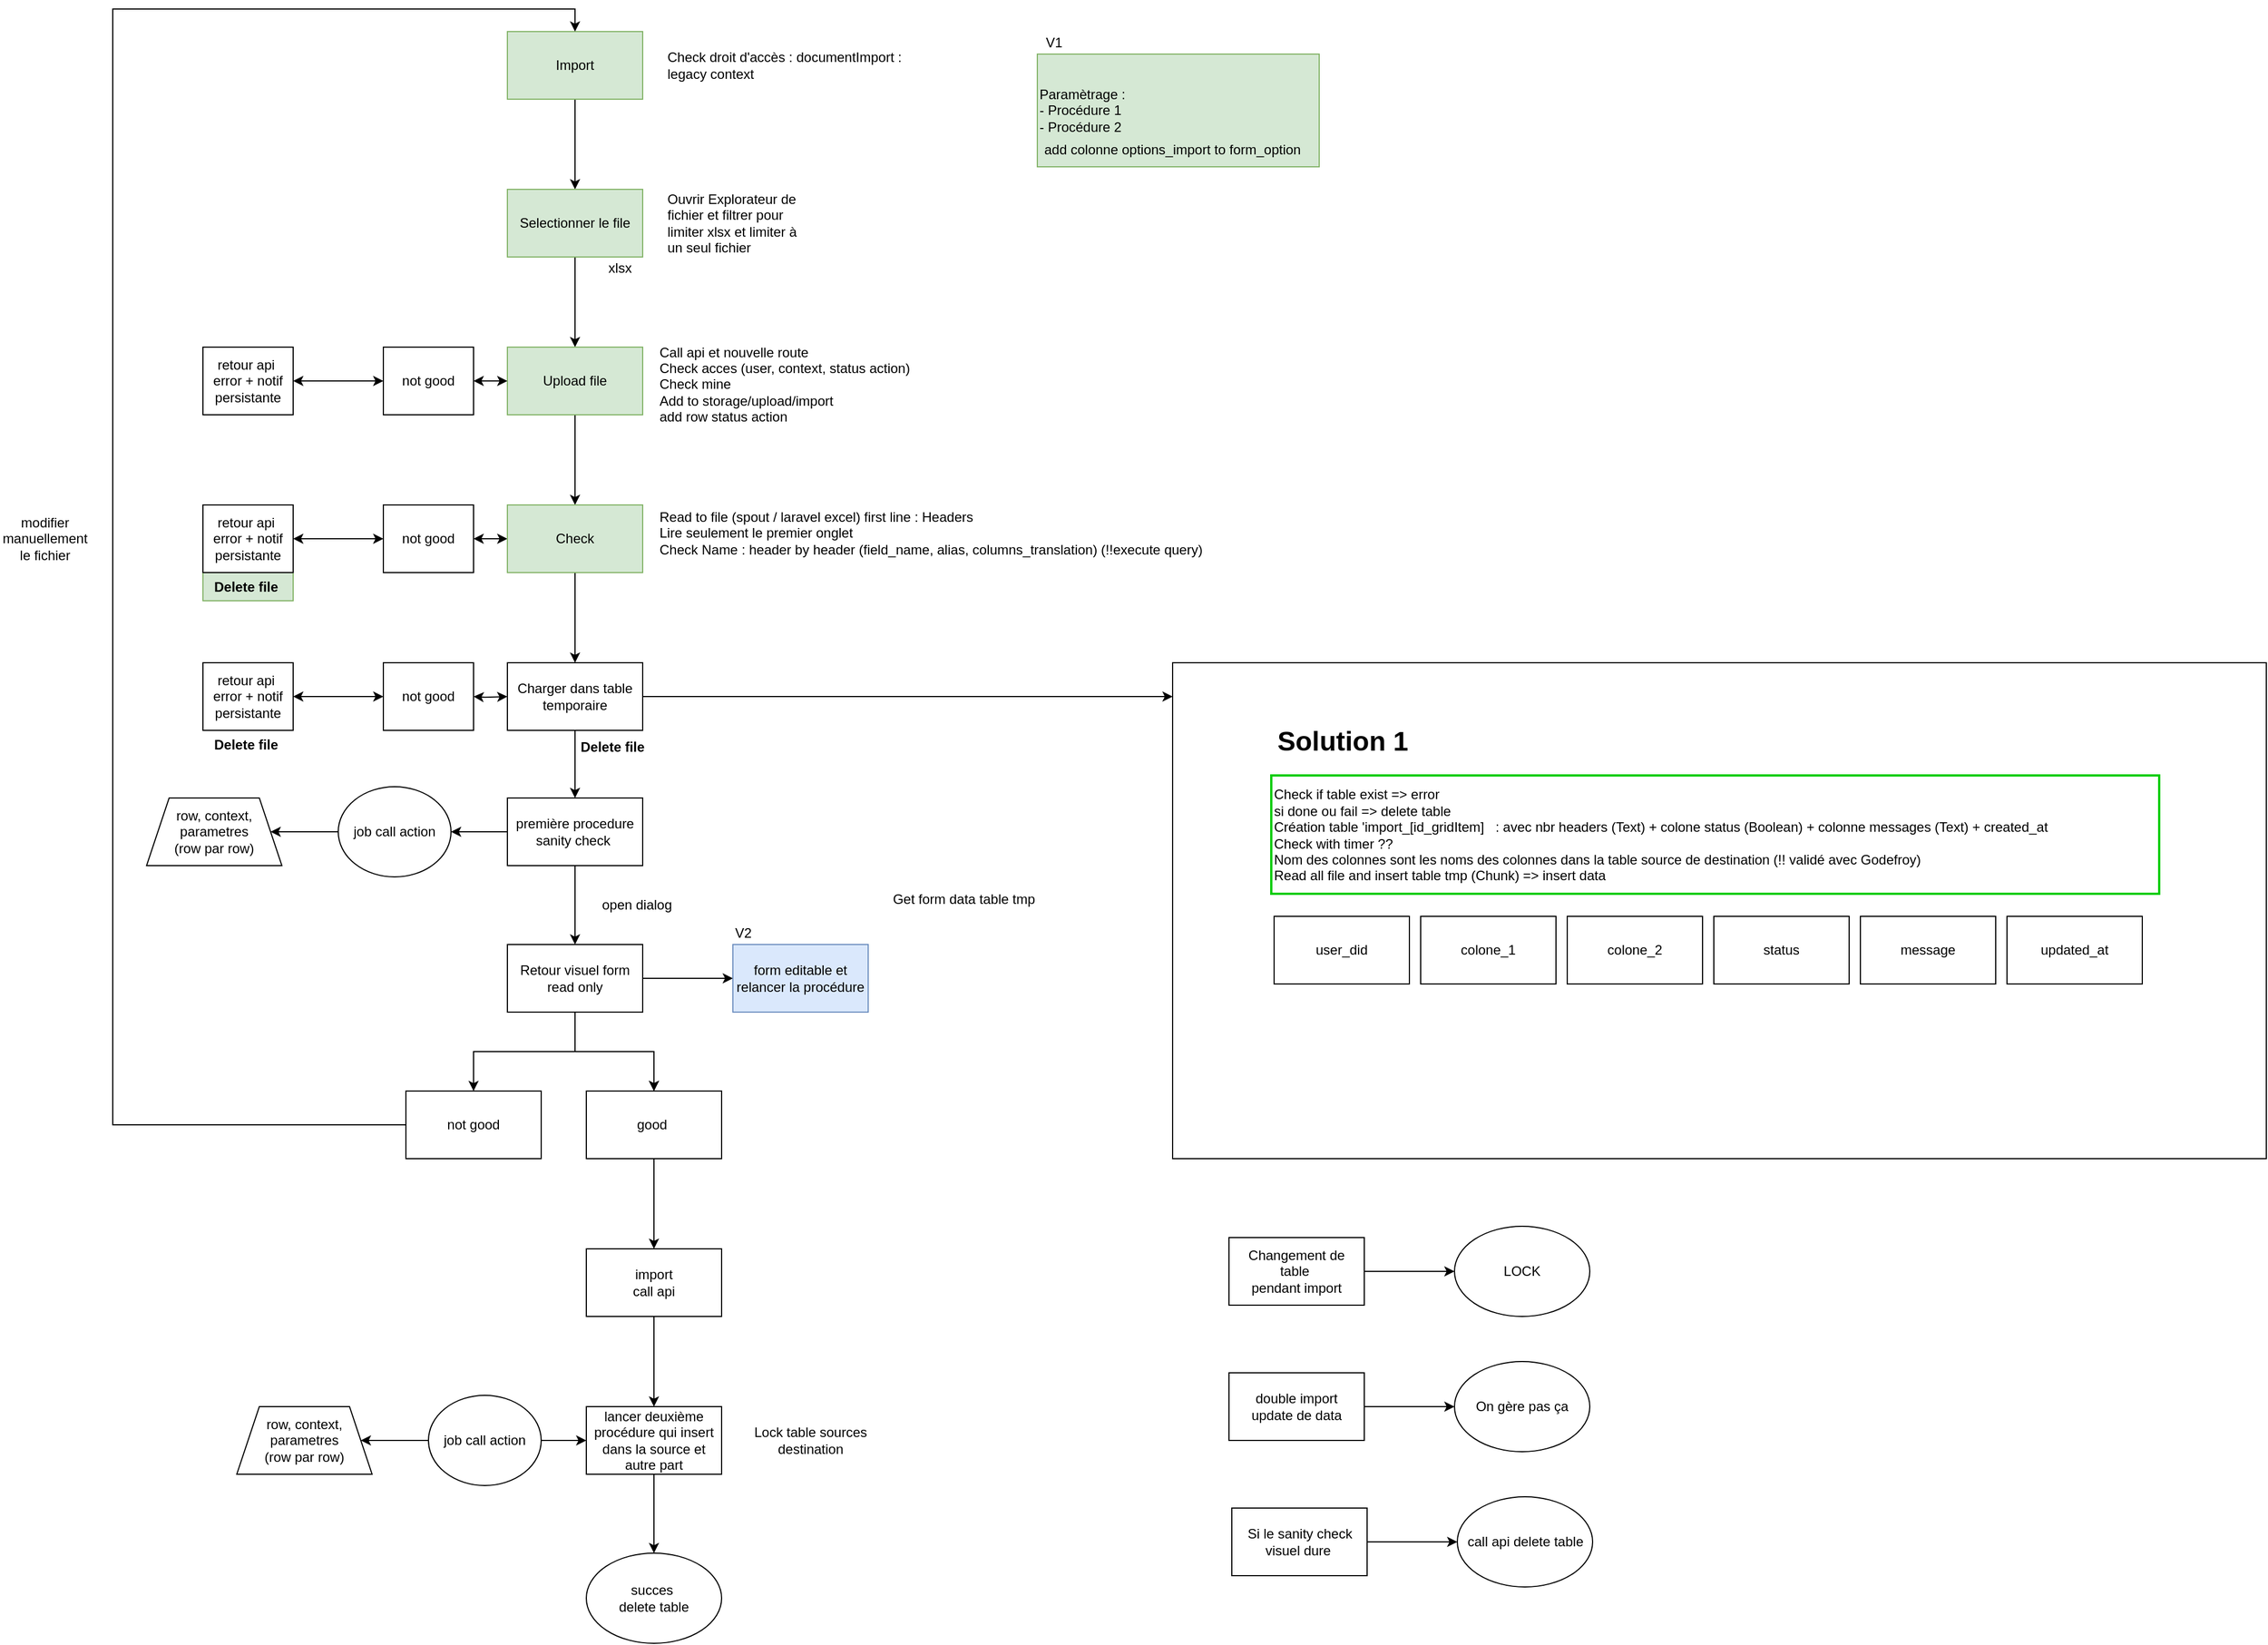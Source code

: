 <mxfile version="13.9.8" type="device"><diagram id="N0KoF6HZlicYBlE9Eigu" name="Page-1"><mxGraphModel dx="9427" dy="4827" grid="1" gridSize="10" guides="1" tooltips="1" connect="1" arrows="1" fold="1" page="1" pageScale="1" pageWidth="827" pageHeight="1169" math="0" shadow="0"><root><mxCell id="0"/><mxCell id="1" parent="0"/><mxCell id="zLTjVX5mDHwJ2CalbtYZ-3" value="" style="rounded=0;whiteSpace=wrap;html=1;" parent="1" vertex="1"><mxGeometry x="680" y="620" width="970" height="440" as="geometry"/></mxCell><mxCell id="3mCzi893EScpoDYApCpZ-3" value="" style="edgeStyle=orthogonalEdgeStyle;rounded=0;orthogonalLoop=1;jettySize=auto;html=1;" parent="1" source="3mCzi893EScpoDYApCpZ-1" target="3mCzi893EScpoDYApCpZ-2" edge="1"><mxGeometry relative="1" as="geometry"/></mxCell><mxCell id="3mCzi893EScpoDYApCpZ-1" value="Import" style="rounded=0;whiteSpace=wrap;html=1;fillColor=#d5e8d4;strokeColor=#82b366;" parent="1" vertex="1"><mxGeometry x="90" y="60" width="120" height="60" as="geometry"/></mxCell><mxCell id="3mCzi893EScpoDYApCpZ-5" value="" style="edgeStyle=orthogonalEdgeStyle;rounded=0;orthogonalLoop=1;jettySize=auto;html=1;" parent="1" source="3mCzi893EScpoDYApCpZ-2" target="3mCzi893EScpoDYApCpZ-4" edge="1"><mxGeometry relative="1" as="geometry"/></mxCell><mxCell id="3mCzi893EScpoDYApCpZ-2" value="Selectionner le file" style="rounded=0;whiteSpace=wrap;html=1;fillColor=#d5e8d4;strokeColor=#82b366;" parent="1" vertex="1"><mxGeometry x="90" y="200" width="120" height="60" as="geometry"/></mxCell><mxCell id="3mCzi893EScpoDYApCpZ-7" value="" style="edgeStyle=orthogonalEdgeStyle;rounded=0;orthogonalLoop=1;jettySize=auto;html=1;" parent="1" source="3mCzi893EScpoDYApCpZ-4" target="3mCzi893EScpoDYApCpZ-6" edge="1"><mxGeometry relative="1" as="geometry"/></mxCell><mxCell id="3mCzi893EScpoDYApCpZ-4" value="Upload file" style="rounded=0;whiteSpace=wrap;html=1;fillColor=#d5e8d4;strokeColor=#82b366;" parent="1" vertex="1"><mxGeometry x="90" y="340" width="120" height="60" as="geometry"/></mxCell><mxCell id="3mCzi893EScpoDYApCpZ-9" value="" style="edgeStyle=orthogonalEdgeStyle;rounded=0;orthogonalLoop=1;jettySize=auto;html=1;" parent="1" source="3mCzi893EScpoDYApCpZ-6" target="3mCzi893EScpoDYApCpZ-8" edge="1"><mxGeometry relative="1" as="geometry"/></mxCell><mxCell id="3mCzi893EScpoDYApCpZ-53" value="" style="edgeStyle=orthogonalEdgeStyle;rounded=0;orthogonalLoop=1;jettySize=auto;html=1;startArrow=classic;startFill=1;" parent="1" source="3mCzi893EScpoDYApCpZ-6" target="3mCzi893EScpoDYApCpZ-52" edge="1"><mxGeometry relative="1" as="geometry"/></mxCell><mxCell id="3mCzi893EScpoDYApCpZ-6" value="Check" style="rounded=0;whiteSpace=wrap;html=1;fillColor=#d5e8d4;strokeColor=#82b366;" parent="1" vertex="1"><mxGeometry x="90" y="480" width="120" height="60" as="geometry"/></mxCell><mxCell id="3mCzi893EScpoDYApCpZ-11" value="" style="edgeStyle=orthogonalEdgeStyle;rounded=0;orthogonalLoop=1;jettySize=auto;html=1;" parent="1" source="3mCzi893EScpoDYApCpZ-34" target="3mCzi893EScpoDYApCpZ-10" edge="1"><mxGeometry relative="1" as="geometry"/></mxCell><mxCell id="zLTjVX5mDHwJ2CalbtYZ-4" style="edgeStyle=orthogonalEdgeStyle;rounded=0;orthogonalLoop=1;jettySize=auto;html=1;" parent="1" source="3mCzi893EScpoDYApCpZ-8" edge="1"><mxGeometry relative="1" as="geometry"><mxPoint x="680" y="650" as="targetPoint"/><Array as="points"><mxPoint x="680" y="650"/></Array></mxGeometry></mxCell><mxCell id="3mCzi893EScpoDYApCpZ-8" value="Charger dans table temporaire" style="rounded=0;whiteSpace=wrap;html=1;" parent="1" vertex="1"><mxGeometry x="90" y="620" width="120" height="60" as="geometry"/></mxCell><mxCell id="3mCzi893EScpoDYApCpZ-13" value="" style="edgeStyle=orthogonalEdgeStyle;rounded=0;orthogonalLoop=1;jettySize=auto;html=1;" parent="1" source="3mCzi893EScpoDYApCpZ-10" target="3mCzi893EScpoDYApCpZ-12" edge="1"><mxGeometry relative="1" as="geometry"/></mxCell><mxCell id="3mCzi893EScpoDYApCpZ-15" value="" style="edgeStyle=orthogonalEdgeStyle;rounded=0;orthogonalLoop=1;jettySize=auto;html=1;" parent="1" source="3mCzi893EScpoDYApCpZ-10" target="3mCzi893EScpoDYApCpZ-14" edge="1"><mxGeometry relative="1" as="geometry"/></mxCell><mxCell id="3mCzi893EScpoDYApCpZ-18" value="" style="edgeStyle=orthogonalEdgeStyle;rounded=0;orthogonalLoop=1;jettySize=auto;html=1;" parent="1" source="3mCzi893EScpoDYApCpZ-10" target="3mCzi893EScpoDYApCpZ-12" edge="1"><mxGeometry relative="1" as="geometry"/></mxCell><mxCell id="3mCzi893EScpoDYApCpZ-20" value="" style="edgeStyle=orthogonalEdgeStyle;rounded=0;orthogonalLoop=1;jettySize=auto;html=1;" parent="1" source="3mCzi893EScpoDYApCpZ-10" target="3mCzi893EScpoDYApCpZ-19" edge="1"><mxGeometry relative="1" as="geometry"/></mxCell><mxCell id="3mCzi893EScpoDYApCpZ-10" value="Retour visuel form read only" style="rounded=0;whiteSpace=wrap;html=1;" parent="1" vertex="1"><mxGeometry x="90" y="870" width="120" height="60" as="geometry"/></mxCell><mxCell id="3mCzi893EScpoDYApCpZ-17" value="" style="edgeStyle=orthogonalEdgeStyle;rounded=0;orthogonalLoop=1;jettySize=auto;html=1;" parent="1" source="3mCzi893EScpoDYApCpZ-12" target="3mCzi893EScpoDYApCpZ-16" edge="1"><mxGeometry relative="1" as="geometry"/></mxCell><mxCell id="3mCzi893EScpoDYApCpZ-12" value="good&amp;nbsp;" style="rounded=0;whiteSpace=wrap;html=1;" parent="1" vertex="1"><mxGeometry x="160" y="1000" width="120" height="60" as="geometry"/></mxCell><mxCell id="3mCzi893EScpoDYApCpZ-14" value="form editable et relancer la procédure" style="rounded=0;whiteSpace=wrap;html=1;fillColor=#dae8fc;strokeColor=#6c8ebf;" parent="1" vertex="1"><mxGeometry x="290" y="870" width="120" height="60" as="geometry"/></mxCell><mxCell id="3mCzi893EScpoDYApCpZ-23" value="" style="edgeStyle=orthogonalEdgeStyle;rounded=0;orthogonalLoop=1;jettySize=auto;html=1;" parent="1" source="3mCzi893EScpoDYApCpZ-16" target="3mCzi893EScpoDYApCpZ-22" edge="1"><mxGeometry relative="1" as="geometry"/></mxCell><mxCell id="3mCzi893EScpoDYApCpZ-16" value="import&lt;br&gt;call api" style="rounded=0;whiteSpace=wrap;html=1;" parent="1" vertex="1"><mxGeometry x="160" y="1140" width="120" height="60" as="geometry"/></mxCell><mxCell id="3mCzi893EScpoDYApCpZ-21" style="edgeStyle=orthogonalEdgeStyle;rounded=0;orthogonalLoop=1;jettySize=auto;html=1;entryX=0.5;entryY=0;entryDx=0;entryDy=0;exitX=0;exitY=0.5;exitDx=0;exitDy=0;" parent="1" source="3mCzi893EScpoDYApCpZ-19" target="3mCzi893EScpoDYApCpZ-1" edge="1"><mxGeometry relative="1" as="geometry"><mxPoint x="-119.97" y="1030" as="sourcePoint"/><mxPoint x="30.03" y="60" as="targetPoint"/><Array as="points"><mxPoint x="-260" y="1030"/><mxPoint x="-260" y="40"/><mxPoint x="150" y="40"/></Array></mxGeometry></mxCell><mxCell id="3mCzi893EScpoDYApCpZ-19" value="not good" style="rounded=0;whiteSpace=wrap;html=1;" parent="1" vertex="1"><mxGeometry y="1000" width="120" height="60" as="geometry"/></mxCell><mxCell id="quUEuQGm_zoAYa8tw8lh-31" value="" style="edgeStyle=orthogonalEdgeStyle;rounded=0;orthogonalLoop=1;jettySize=auto;html=1;" parent="1" source="3mCzi893EScpoDYApCpZ-22" target="quUEuQGm_zoAYa8tw8lh-30" edge="1"><mxGeometry relative="1" as="geometry"/></mxCell><mxCell id="3mCzi893EScpoDYApCpZ-22" value="lancer deuxième procédure qui insert dans la source et autre part" style="rounded=0;whiteSpace=wrap;html=1;" parent="1" vertex="1"><mxGeometry x="160" y="1280" width="120" height="60" as="geometry"/></mxCell><mxCell id="3mCzi893EScpoDYApCpZ-24" value="V2" style="text;html=1;strokeColor=none;fillColor=none;align=left;verticalAlign=middle;whiteSpace=wrap;rounded=0;" parent="1" vertex="1"><mxGeometry x="290" y="850" width="40" height="20" as="geometry"/></mxCell><mxCell id="3mCzi893EScpoDYApCpZ-25" value="modifier manuellement le fichier" style="text;html=1;strokeColor=none;fillColor=none;align=center;verticalAlign=middle;whiteSpace=wrap;rounded=0;" parent="1" vertex="1"><mxGeometry x="-360" y="490" width="80" height="40" as="geometry"/></mxCell><mxCell id="3mCzi893EScpoDYApCpZ-28" value="xlsx" style="text;html=1;strokeColor=none;fillColor=none;align=center;verticalAlign=middle;whiteSpace=wrap;rounded=0;" parent="1" vertex="1"><mxGeometry x="170" y="260" width="40" height="20" as="geometry"/></mxCell><mxCell id="quUEuQGm_zoAYa8tw8lh-20" value="" style="edgeStyle=orthogonalEdgeStyle;rounded=0;orthogonalLoop=1;jettySize=auto;html=1;" parent="1" source="3mCzi893EScpoDYApCpZ-34" target="quUEuQGm_zoAYa8tw8lh-19" edge="1"><mxGeometry relative="1" as="geometry"/></mxCell><mxCell id="3mCzi893EScpoDYApCpZ-34" value="première procedure&lt;br&gt;sanity check&amp;nbsp;" style="rounded=0;whiteSpace=wrap;html=1;" parent="1" vertex="1"><mxGeometry x="90" y="740" width="120" height="60" as="geometry"/></mxCell><mxCell id="3mCzi893EScpoDYApCpZ-35" value="" style="edgeStyle=orthogonalEdgeStyle;rounded=0;orthogonalLoop=1;jettySize=auto;html=1;" parent="1" source="3mCzi893EScpoDYApCpZ-8" target="3mCzi893EScpoDYApCpZ-34" edge="1"><mxGeometry relative="1" as="geometry"><mxPoint x="150" y="680" as="sourcePoint"/><mxPoint x="140" y="860" as="targetPoint"/></mxGeometry></mxCell><mxCell id="3mCzi893EScpoDYApCpZ-39" value="Paramètrage :&lt;br&gt;- Procédure 1&lt;br&gt;- Procédure 2" style="rounded=0;whiteSpace=wrap;html=1;align=left;fillColor=#d5e8d4;strokeColor=#82b366;" parent="1" vertex="1"><mxGeometry x="560" y="80" width="250" height="100" as="geometry"/></mxCell><mxCell id="3mCzi893EScpoDYApCpZ-42" value="V1" style="text;html=1;strokeColor=none;fillColor=none;align=center;verticalAlign=middle;whiteSpace=wrap;rounded=0;" parent="1" vertex="1"><mxGeometry x="560" y="60" width="30" height="20" as="geometry"/></mxCell><mxCell id="3mCzi893EScpoDYApCpZ-43" value="Check droit d'accès : documentImport : legacy context&amp;nbsp;" style="text;html=1;strokeColor=none;fillColor=none;align=left;verticalAlign=middle;whiteSpace=wrap;rounded=0;" parent="1" vertex="1"><mxGeometry x="230" y="80" width="220" height="20" as="geometry"/></mxCell><mxCell id="3mCzi893EScpoDYApCpZ-44" value="Ouvrir Explorateur de fichier et filtrer pour limiter xlsx et limiter à un seul fichier" style="text;html=1;strokeColor=none;fillColor=none;align=left;verticalAlign=middle;whiteSpace=wrap;rounded=0;" parent="1" vertex="1"><mxGeometry x="230" y="205" width="130" height="50" as="geometry"/></mxCell><mxCell id="3mCzi893EScpoDYApCpZ-45" value="add colonne options_import to form_option" style="text;html=1;strokeColor=none;fillColor=none;align=center;verticalAlign=middle;whiteSpace=wrap;rounded=0;" parent="1" vertex="1"><mxGeometry x="550" y="140" width="260" height="50" as="geometry"/></mxCell><mxCell id="3mCzi893EScpoDYApCpZ-47" value="Call api et nouvelle route&lt;br&gt;Check acces (user, context, status action)&lt;br&gt;Check mine&lt;br&gt;Add to storage/upload/import&lt;br&gt;add row status action" style="text;html=1;strokeColor=none;fillColor=none;align=left;verticalAlign=middle;whiteSpace=wrap;rounded=0;" parent="1" vertex="1"><mxGeometry x="222.5" y="330" width="235" height="85" as="geometry"/></mxCell><mxCell id="3mCzi893EScpoDYApCpZ-50" value="Read to file (spout / laravel excel) first line : Headers&lt;br&gt;Lire seulement le premier onglet&lt;br&gt;Check Name : header by header (field_name, alias, columns_translation) (!!execute query)" style="text;html=1;strokeColor=none;fillColor=none;align=left;verticalAlign=middle;whiteSpace=wrap;rounded=0;" parent="1" vertex="1"><mxGeometry x="222.5" y="470" width="525" height="70" as="geometry"/></mxCell><mxCell id="3mCzi893EScpoDYApCpZ-51" value="&lt;div style=&quot;text-align: left&quot;&gt;&lt;span&gt;&lt;b&gt;Delete file&amp;nbsp;&lt;/b&gt;&lt;/span&gt;&lt;/div&gt;" style="text;html=1;strokeColor=#82b366;fillColor=#d5e8d4;align=center;verticalAlign=middle;whiteSpace=wrap;rounded=0;" parent="1" vertex="1"><mxGeometry x="-180" y="540" width="80" height="25" as="geometry"/></mxCell><mxCell id="3mCzi893EScpoDYApCpZ-55" value="" style="edgeStyle=orthogonalEdgeStyle;rounded=0;orthogonalLoop=1;jettySize=auto;html=1;startArrow=classic;startFill=1;" parent="1" source="3mCzi893EScpoDYApCpZ-52" target="3mCzi893EScpoDYApCpZ-54" edge="1"><mxGeometry relative="1" as="geometry"/></mxCell><mxCell id="3mCzi893EScpoDYApCpZ-52" value="not good" style="rounded=0;whiteSpace=wrap;html=1;" parent="1" vertex="1"><mxGeometry x="-20" y="480" width="80" height="60" as="geometry"/></mxCell><mxCell id="3mCzi893EScpoDYApCpZ-54" value="retour api&amp;nbsp;&lt;br&gt;error + notif persistante" style="rounded=0;whiteSpace=wrap;html=1;" parent="1" vertex="1"><mxGeometry x="-180" y="480" width="80" height="60" as="geometry"/></mxCell><mxCell id="3mCzi893EScpoDYApCpZ-56" value="" style="edgeStyle=orthogonalEdgeStyle;rounded=0;orthogonalLoop=1;jettySize=auto;html=1;startArrow=classic;startFill=1;" parent="1" source="3mCzi893EScpoDYApCpZ-57" target="3mCzi893EScpoDYApCpZ-58" edge="1"><mxGeometry relative="1" as="geometry"/></mxCell><mxCell id="3mCzi893EScpoDYApCpZ-59" style="edgeStyle=orthogonalEdgeStyle;rounded=0;orthogonalLoop=1;jettySize=auto;html=1;entryX=0;entryY=0.5;entryDx=0;entryDy=0;startArrow=classic;startFill=1;" parent="1" source="3mCzi893EScpoDYApCpZ-57" target="3mCzi893EScpoDYApCpZ-4" edge="1"><mxGeometry relative="1" as="geometry"/></mxCell><mxCell id="3mCzi893EScpoDYApCpZ-57" value="not good" style="rounded=0;whiteSpace=wrap;html=1;" parent="1" vertex="1"><mxGeometry x="-20" y="340" width="80" height="60" as="geometry"/></mxCell><mxCell id="3mCzi893EScpoDYApCpZ-58" value="retour api&amp;nbsp;&lt;br&gt;error + notif persistante" style="rounded=0;whiteSpace=wrap;html=1;" parent="1" vertex="1"><mxGeometry x="-180" y="340" width="80" height="60" as="geometry"/></mxCell><mxCell id="3mCzi893EScpoDYApCpZ-62" value="&lt;div style=&quot;text-align: left&quot;&gt;&lt;span&gt;&lt;b&gt;Delete file&amp;nbsp;&lt;/b&gt;&lt;/span&gt;&lt;/div&gt;" style="text;html=1;strokeColor=none;fillColor=none;align=center;verticalAlign=middle;whiteSpace=wrap;rounded=0;" parent="1" vertex="1"><mxGeometry x="150" y="680" width="70" height="30" as="geometry"/></mxCell><mxCell id="3mCzi893EScpoDYApCpZ-63" value="Check if table exist =&amp;gt; error&lt;br&gt;si done ou fail =&amp;gt; delete table&lt;br&gt;Création table 'import_[id_gridItem]&amp;nbsp; &amp;nbsp;: avec nbr headers (Text) + colone status (Boolean) + colonne messages (Text) + created_at&amp;nbsp;&amp;nbsp;&lt;br&gt;Check with timer ??&amp;nbsp;&lt;br&gt;Nom des colonnes sont les noms des colonnes dans la table source de destination (!! validé avec Godefroy)&lt;br&gt;Read all file and insert table tmp (Chunk) =&amp;gt; insert data" style="text;html=1;align=left;verticalAlign=middle;whiteSpace=wrap;rounded=0;strokeColor=#00CC00;strokeWidth=2;" parent="1" vertex="1"><mxGeometry x="767.5" y="720" width="787.5" height="105" as="geometry"/></mxCell><mxCell id="3mCzi893EScpoDYApCpZ-65" value="Lock table sources destination" style="text;html=1;strokeColor=none;fillColor=none;align=center;verticalAlign=middle;whiteSpace=wrap;rounded=0;" parent="1" vertex="1"><mxGeometry x="304" y="1300" width="110" height="20" as="geometry"/></mxCell><mxCell id="zLTjVX5mDHwJ2CalbtYZ-2" value="&lt;h1&gt;&lt;span&gt;Solution 1&lt;/span&gt;&lt;br&gt;&lt;/h1&gt;" style="text;html=1;strokeColor=none;fillColor=none;spacing=5;spacingTop=-20;whiteSpace=wrap;overflow=hidden;rounded=0;" parent="1" vertex="1"><mxGeometry x="767.5" y="670" width="190" height="50" as="geometry"/></mxCell><mxCell id="quUEuQGm_zoAYa8tw8lh-14" value="" style="edgeStyle=orthogonalEdgeStyle;rounded=0;orthogonalLoop=1;jettySize=auto;html=1;startArrow=classic;startFill=1;" parent="1" target="quUEuQGm_zoAYa8tw8lh-17" edge="1"><mxGeometry relative="1" as="geometry"><mxPoint x="90" y="650.059" as="sourcePoint"/></mxGeometry></mxCell><mxCell id="quUEuQGm_zoAYa8tw8lh-15" value="&lt;div style=&quot;text-align: left&quot;&gt;&lt;span&gt;&lt;b&gt;Delete file&amp;nbsp;&lt;/b&gt;&lt;/span&gt;&lt;/div&gt;" style="text;html=1;strokeColor=none;fillColor=none;align=center;verticalAlign=middle;whiteSpace=wrap;rounded=0;" parent="1" vertex="1"><mxGeometry x="-180" y="680" width="80" height="25" as="geometry"/></mxCell><mxCell id="quUEuQGm_zoAYa8tw8lh-16" value="" style="edgeStyle=orthogonalEdgeStyle;rounded=0;orthogonalLoop=1;jettySize=auto;html=1;startArrow=classic;startFill=1;" parent="1" source="quUEuQGm_zoAYa8tw8lh-17" target="quUEuQGm_zoAYa8tw8lh-18" edge="1"><mxGeometry relative="1" as="geometry"/></mxCell><mxCell id="quUEuQGm_zoAYa8tw8lh-17" value="not good" style="rounded=0;whiteSpace=wrap;html=1;" parent="1" vertex="1"><mxGeometry x="-20" y="620" width="80" height="60" as="geometry"/></mxCell><mxCell id="quUEuQGm_zoAYa8tw8lh-18" value="retour api&amp;nbsp;&lt;br&gt;error + notif persistante" style="rounded=0;whiteSpace=wrap;html=1;" parent="1" vertex="1"><mxGeometry x="-180" y="620" width="80" height="60" as="geometry"/></mxCell><mxCell id="quUEuQGm_zoAYa8tw8lh-22" value="" style="edgeStyle=orthogonalEdgeStyle;rounded=0;orthogonalLoop=1;jettySize=auto;html=1;" parent="1" source="quUEuQGm_zoAYa8tw8lh-19" target="quUEuQGm_zoAYa8tw8lh-21" edge="1"><mxGeometry relative="1" as="geometry"/></mxCell><mxCell id="quUEuQGm_zoAYa8tw8lh-19" value="job call action" style="ellipse;whiteSpace=wrap;html=1;rounded=0;" parent="1" vertex="1"><mxGeometry x="-60" y="730" width="100" height="80" as="geometry"/></mxCell><mxCell id="quUEuQGm_zoAYa8tw8lh-21" value="row, context,&lt;br&gt;parametres&lt;br&gt;(row par row)" style="shape=trapezoid;perimeter=trapezoidPerimeter;whiteSpace=wrap;html=1;fixedSize=1;rounded=0;" parent="1" vertex="1"><mxGeometry x="-230" y="740" width="120" height="60" as="geometry"/></mxCell><mxCell id="quUEuQGm_zoAYa8tw8lh-23" value="open dialog" style="text;html=1;strokeColor=none;fillColor=none;align=center;verticalAlign=middle;whiteSpace=wrap;rounded=0;" parent="1" vertex="1"><mxGeometry x="150" y="825" width="110" height="20" as="geometry"/></mxCell><mxCell id="quUEuQGm_zoAYa8tw8lh-24" value="Get form data table tmp" style="text;html=1;strokeColor=none;fillColor=none;align=center;verticalAlign=middle;whiteSpace=wrap;rounded=0;" parent="1" vertex="1"><mxGeometry x="430" y="820" width="130" height="20" as="geometry"/></mxCell><mxCell id="quUEuQGm_zoAYa8tw8lh-26" value="" style="edgeStyle=orthogonalEdgeStyle;rounded=0;orthogonalLoop=1;jettySize=auto;html=1;" parent="1" source="quUEuQGm_zoAYa8tw8lh-27" target="quUEuQGm_zoAYa8tw8lh-28" edge="1"><mxGeometry relative="1" as="geometry"/></mxCell><mxCell id="quUEuQGm_zoAYa8tw8lh-29" value="" style="edgeStyle=orthogonalEdgeStyle;rounded=0;orthogonalLoop=1;jettySize=auto;html=1;" parent="1" source="quUEuQGm_zoAYa8tw8lh-27" target="3mCzi893EScpoDYApCpZ-22" edge="1"><mxGeometry relative="1" as="geometry"/></mxCell><mxCell id="quUEuQGm_zoAYa8tw8lh-27" value="job call action" style="ellipse;whiteSpace=wrap;html=1;rounded=0;" parent="1" vertex="1"><mxGeometry x="20" y="1270" width="100" height="80" as="geometry"/></mxCell><mxCell id="quUEuQGm_zoAYa8tw8lh-28" value="row, context,&lt;br&gt;parametres&lt;br&gt;(row par row)" style="shape=trapezoid;perimeter=trapezoidPerimeter;whiteSpace=wrap;html=1;fixedSize=1;rounded=0;" parent="1" vertex="1"><mxGeometry x="-150" y="1280" width="120" height="60" as="geometry"/></mxCell><mxCell id="quUEuQGm_zoAYa8tw8lh-30" value="succes&amp;nbsp;&lt;br&gt;delete table" style="ellipse;whiteSpace=wrap;html=1;rounded=0;" parent="1" vertex="1"><mxGeometry x="160" y="1410" width="120" height="80" as="geometry"/></mxCell><mxCell id="rEl_2XfGc5Qe3ELNXNP1-13" value="" style="edgeStyle=orthogonalEdgeStyle;rounded=0;orthogonalLoop=1;jettySize=auto;html=1;" parent="1" source="rEl_2XfGc5Qe3ELNXNP1-11" target="rEl_2XfGc5Qe3ELNXNP1-12" edge="1"><mxGeometry relative="1" as="geometry"/></mxCell><mxCell id="rEl_2XfGc5Qe3ELNXNP1-11" value="Changement de table&amp;nbsp;&lt;br&gt;pendant import" style="rounded=0;whiteSpace=wrap;html=1;strokeColor=#000000;strokeWidth=1;" parent="1" vertex="1"><mxGeometry x="730" y="1130" width="120" height="60" as="geometry"/></mxCell><mxCell id="rEl_2XfGc5Qe3ELNXNP1-12" value="LOCK" style="ellipse;whiteSpace=wrap;html=1;rounded=0;strokeWidth=1;" parent="1" vertex="1"><mxGeometry x="930" y="1120" width="120" height="80" as="geometry"/></mxCell><mxCell id="rEl_2XfGc5Qe3ELNXNP1-14" value="" style="edgeStyle=orthogonalEdgeStyle;rounded=0;orthogonalLoop=1;jettySize=auto;html=1;" parent="1" source="rEl_2XfGc5Qe3ELNXNP1-15" target="rEl_2XfGc5Qe3ELNXNP1-16" edge="1"><mxGeometry relative="1" as="geometry"/></mxCell><mxCell id="rEl_2XfGc5Qe3ELNXNP1-15" value="double import&lt;br&gt;update de data" style="rounded=0;whiteSpace=wrap;html=1;strokeColor=#000000;strokeWidth=1;" parent="1" vertex="1"><mxGeometry x="730" y="1250" width="120" height="60" as="geometry"/></mxCell><mxCell id="rEl_2XfGc5Qe3ELNXNP1-16" value="On gère pas ça" style="ellipse;whiteSpace=wrap;html=1;rounded=0;strokeWidth=1;" parent="1" vertex="1"><mxGeometry x="930" y="1240" width="120" height="80" as="geometry"/></mxCell><mxCell id="rEl_2XfGc5Qe3ELNXNP1-17" value="" style="edgeStyle=orthogonalEdgeStyle;rounded=0;orthogonalLoop=1;jettySize=auto;html=1;" parent="1" source="rEl_2XfGc5Qe3ELNXNP1-18" target="rEl_2XfGc5Qe3ELNXNP1-19" edge="1"><mxGeometry relative="1" as="geometry"/></mxCell><mxCell id="rEl_2XfGc5Qe3ELNXNP1-18" value="Si le sanity check visuel dure&amp;nbsp;" style="rounded=0;whiteSpace=wrap;html=1;strokeColor=#000000;strokeWidth=1;" parent="1" vertex="1"><mxGeometry x="732.5" y="1370" width="120" height="60" as="geometry"/></mxCell><mxCell id="rEl_2XfGc5Qe3ELNXNP1-19" value="call api delete table" style="ellipse;whiteSpace=wrap;html=1;rounded=0;strokeWidth=1;" parent="1" vertex="1"><mxGeometry x="932.5" y="1360" width="120" height="80" as="geometry"/></mxCell><mxCell id="2qQpnKj1-aVXzcnqxvCw-72" value="user_did" style="rounded=0;whiteSpace=wrap;html=1;" parent="1" vertex="1"><mxGeometry x="770" y="845" width="120" height="60" as="geometry"/></mxCell><mxCell id="2qQpnKj1-aVXzcnqxvCw-73" value="colone_1" style="rounded=0;whiteSpace=wrap;html=1;" parent="1" vertex="1"><mxGeometry x="900" y="845" width="120" height="60" as="geometry"/></mxCell><mxCell id="2qQpnKj1-aVXzcnqxvCw-74" value="colone_2" style="rounded=0;whiteSpace=wrap;html=1;" parent="1" vertex="1"><mxGeometry x="1030" y="845" width="120" height="60" as="geometry"/></mxCell><mxCell id="2qQpnKj1-aVXzcnqxvCw-75" value="status" style="rounded=0;whiteSpace=wrap;html=1;" parent="1" vertex="1"><mxGeometry x="1160" y="845" width="120" height="60" as="geometry"/></mxCell><mxCell id="2qQpnKj1-aVXzcnqxvCw-76" value="message" style="rounded=0;whiteSpace=wrap;html=1;" parent="1" vertex="1"><mxGeometry x="1290" y="845" width="120" height="60" as="geometry"/></mxCell><mxCell id="2qQpnKj1-aVXzcnqxvCw-77" value="updated_at" style="rounded=0;whiteSpace=wrap;html=1;" parent="1" vertex="1"><mxGeometry x="1420" y="845" width="120" height="60" as="geometry"/></mxCell></root></mxGraphModel></diagram></mxfile>